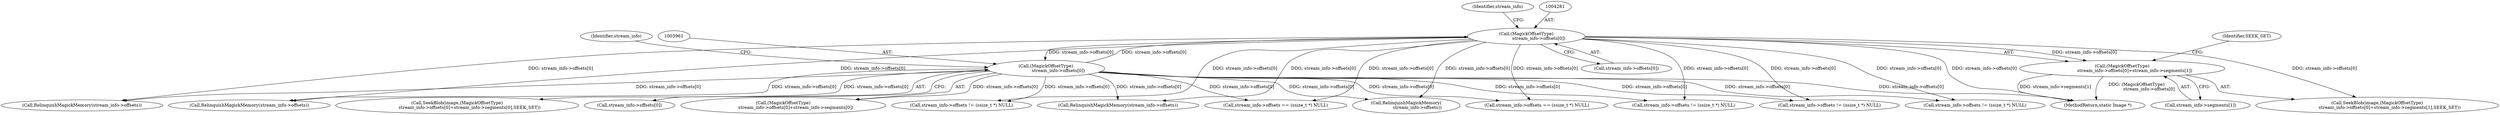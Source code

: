 digraph "0_ImageMagick_6b6bff054d569a77973f2140c0e86366e6168a6c_0@array" {
"1004279" [label="(Call,(MagickOffsetType)\n                  stream_info->offsets[0]+stream_info->segments[1])"];
"1004280" [label="(Call,(MagickOffsetType)\n                  stream_info->offsets[0])"];
"1003960" [label="(Call,(MagickOffsetType)\n                  stream_info->offsets[0])"];
"1003960" [label="(Call,(MagickOffsetType)\n                  stream_info->offsets[0])"];
"1004287" [label="(Call,stream_info->segments[1])"];
"1004282" [label="(Call,stream_info->offsets[0])"];
"1004277" [label="(Call,SeekBlob(image,(MagickOffsetType)\n                  stream_info->offsets[0]+stream_info->segments[1],SEEK_SET))"];
"1004436" [label="(Call,stream_info->offsets != (ssize_t *) NULL)"];
"1003962" [label="(Call,stream_info->offsets[0])"];
"1003362" [label="(Call,stream_info->offsets == (ssize_t *) NULL)"];
"1003877" [label="(Call,stream_info->offsets != (ssize_t *) NULL)"];
"1003890" [label="(Call,RelinquishMagickMemory(stream_info->offsets))"];
"1002743" [label="(Call,stream_info->offsets != (ssize_t *) NULL)"];
"1003066" [label="(Call,RelinquishMagickMemory(stream_info->offsets))"];
"1004449" [label="(Call,RelinquishMagickMemory(stream_info->offsets))"];
"1004289" [label="(Identifier,stream_info)"];
"1004279" [label="(Call,(MagickOffsetType)\n                  stream_info->offsets[0]+stream_info->segments[1])"];
"1004292" [label="(Identifier,SEEK_SET)"];
"1002776" [label="(Call,stream_info->offsets == (ssize_t *) NULL)"];
"1004539" [label="(MethodReturn,static Image *)"];
"1003959" [label="(Call,(MagickOffsetType)\n                  stream_info->offsets[0]+stream_info->segments[0])"];
"1004280" [label="(Call,(MagickOffsetType)\n                  stream_info->offsets[0])"];
"1003053" [label="(Call,stream_info->offsets != (ssize_t *) NULL)"];
"1003969" [label="(Identifier,stream_info)"];
"1003957" [label="(Call,SeekBlob(image,(MagickOffsetType)\n                  stream_info->offsets[0]+stream_info->segments[0],SEEK_SET))"];
"1002756" [label="(Call,RelinquishMagickMemory(\n                stream_info->offsets))"];
"1004279" -> "1004277"  [label="AST: "];
"1004279" -> "1004287"  [label="CFG: "];
"1004280" -> "1004279"  [label="AST: "];
"1004287" -> "1004279"  [label="AST: "];
"1004292" -> "1004279"  [label="CFG: "];
"1004279" -> "1004539"  [label="DDG: stream_info->segments[1]"];
"1004279" -> "1004539"  [label="DDG: (MagickOffsetType)\n                  stream_info->offsets[0]"];
"1004280" -> "1004279"  [label="DDG: stream_info->offsets[0]"];
"1004280" -> "1004282"  [label="CFG: "];
"1004281" -> "1004280"  [label="AST: "];
"1004282" -> "1004280"  [label="AST: "];
"1004289" -> "1004280"  [label="CFG: "];
"1004280" -> "1004539"  [label="DDG: stream_info->offsets[0]"];
"1004280" -> "1002743"  [label="DDG: stream_info->offsets[0]"];
"1004280" -> "1002756"  [label="DDG: stream_info->offsets[0]"];
"1004280" -> "1002776"  [label="DDG: stream_info->offsets[0]"];
"1004280" -> "1003053"  [label="DDG: stream_info->offsets[0]"];
"1004280" -> "1003066"  [label="DDG: stream_info->offsets[0]"];
"1004280" -> "1003362"  [label="DDG: stream_info->offsets[0]"];
"1004280" -> "1003877"  [label="DDG: stream_info->offsets[0]"];
"1004280" -> "1003890"  [label="DDG: stream_info->offsets[0]"];
"1004280" -> "1003960"  [label="DDG: stream_info->offsets[0]"];
"1004280" -> "1004277"  [label="DDG: stream_info->offsets[0]"];
"1003960" -> "1004280"  [label="DDG: stream_info->offsets[0]"];
"1004280" -> "1004436"  [label="DDG: stream_info->offsets[0]"];
"1004280" -> "1004449"  [label="DDG: stream_info->offsets[0]"];
"1003960" -> "1003959"  [label="AST: "];
"1003960" -> "1003962"  [label="CFG: "];
"1003961" -> "1003960"  [label="AST: "];
"1003962" -> "1003960"  [label="AST: "];
"1003969" -> "1003960"  [label="CFG: "];
"1003960" -> "1004539"  [label="DDG: stream_info->offsets[0]"];
"1003960" -> "1002743"  [label="DDG: stream_info->offsets[0]"];
"1003960" -> "1002756"  [label="DDG: stream_info->offsets[0]"];
"1003960" -> "1002776"  [label="DDG: stream_info->offsets[0]"];
"1003960" -> "1003053"  [label="DDG: stream_info->offsets[0]"];
"1003960" -> "1003066"  [label="DDG: stream_info->offsets[0]"];
"1003960" -> "1003362"  [label="DDG: stream_info->offsets[0]"];
"1003960" -> "1003877"  [label="DDG: stream_info->offsets[0]"];
"1003960" -> "1003890"  [label="DDG: stream_info->offsets[0]"];
"1003960" -> "1003957"  [label="DDG: stream_info->offsets[0]"];
"1003960" -> "1003959"  [label="DDG: stream_info->offsets[0]"];
"1003960" -> "1004436"  [label="DDG: stream_info->offsets[0]"];
"1003960" -> "1004449"  [label="DDG: stream_info->offsets[0]"];
}
